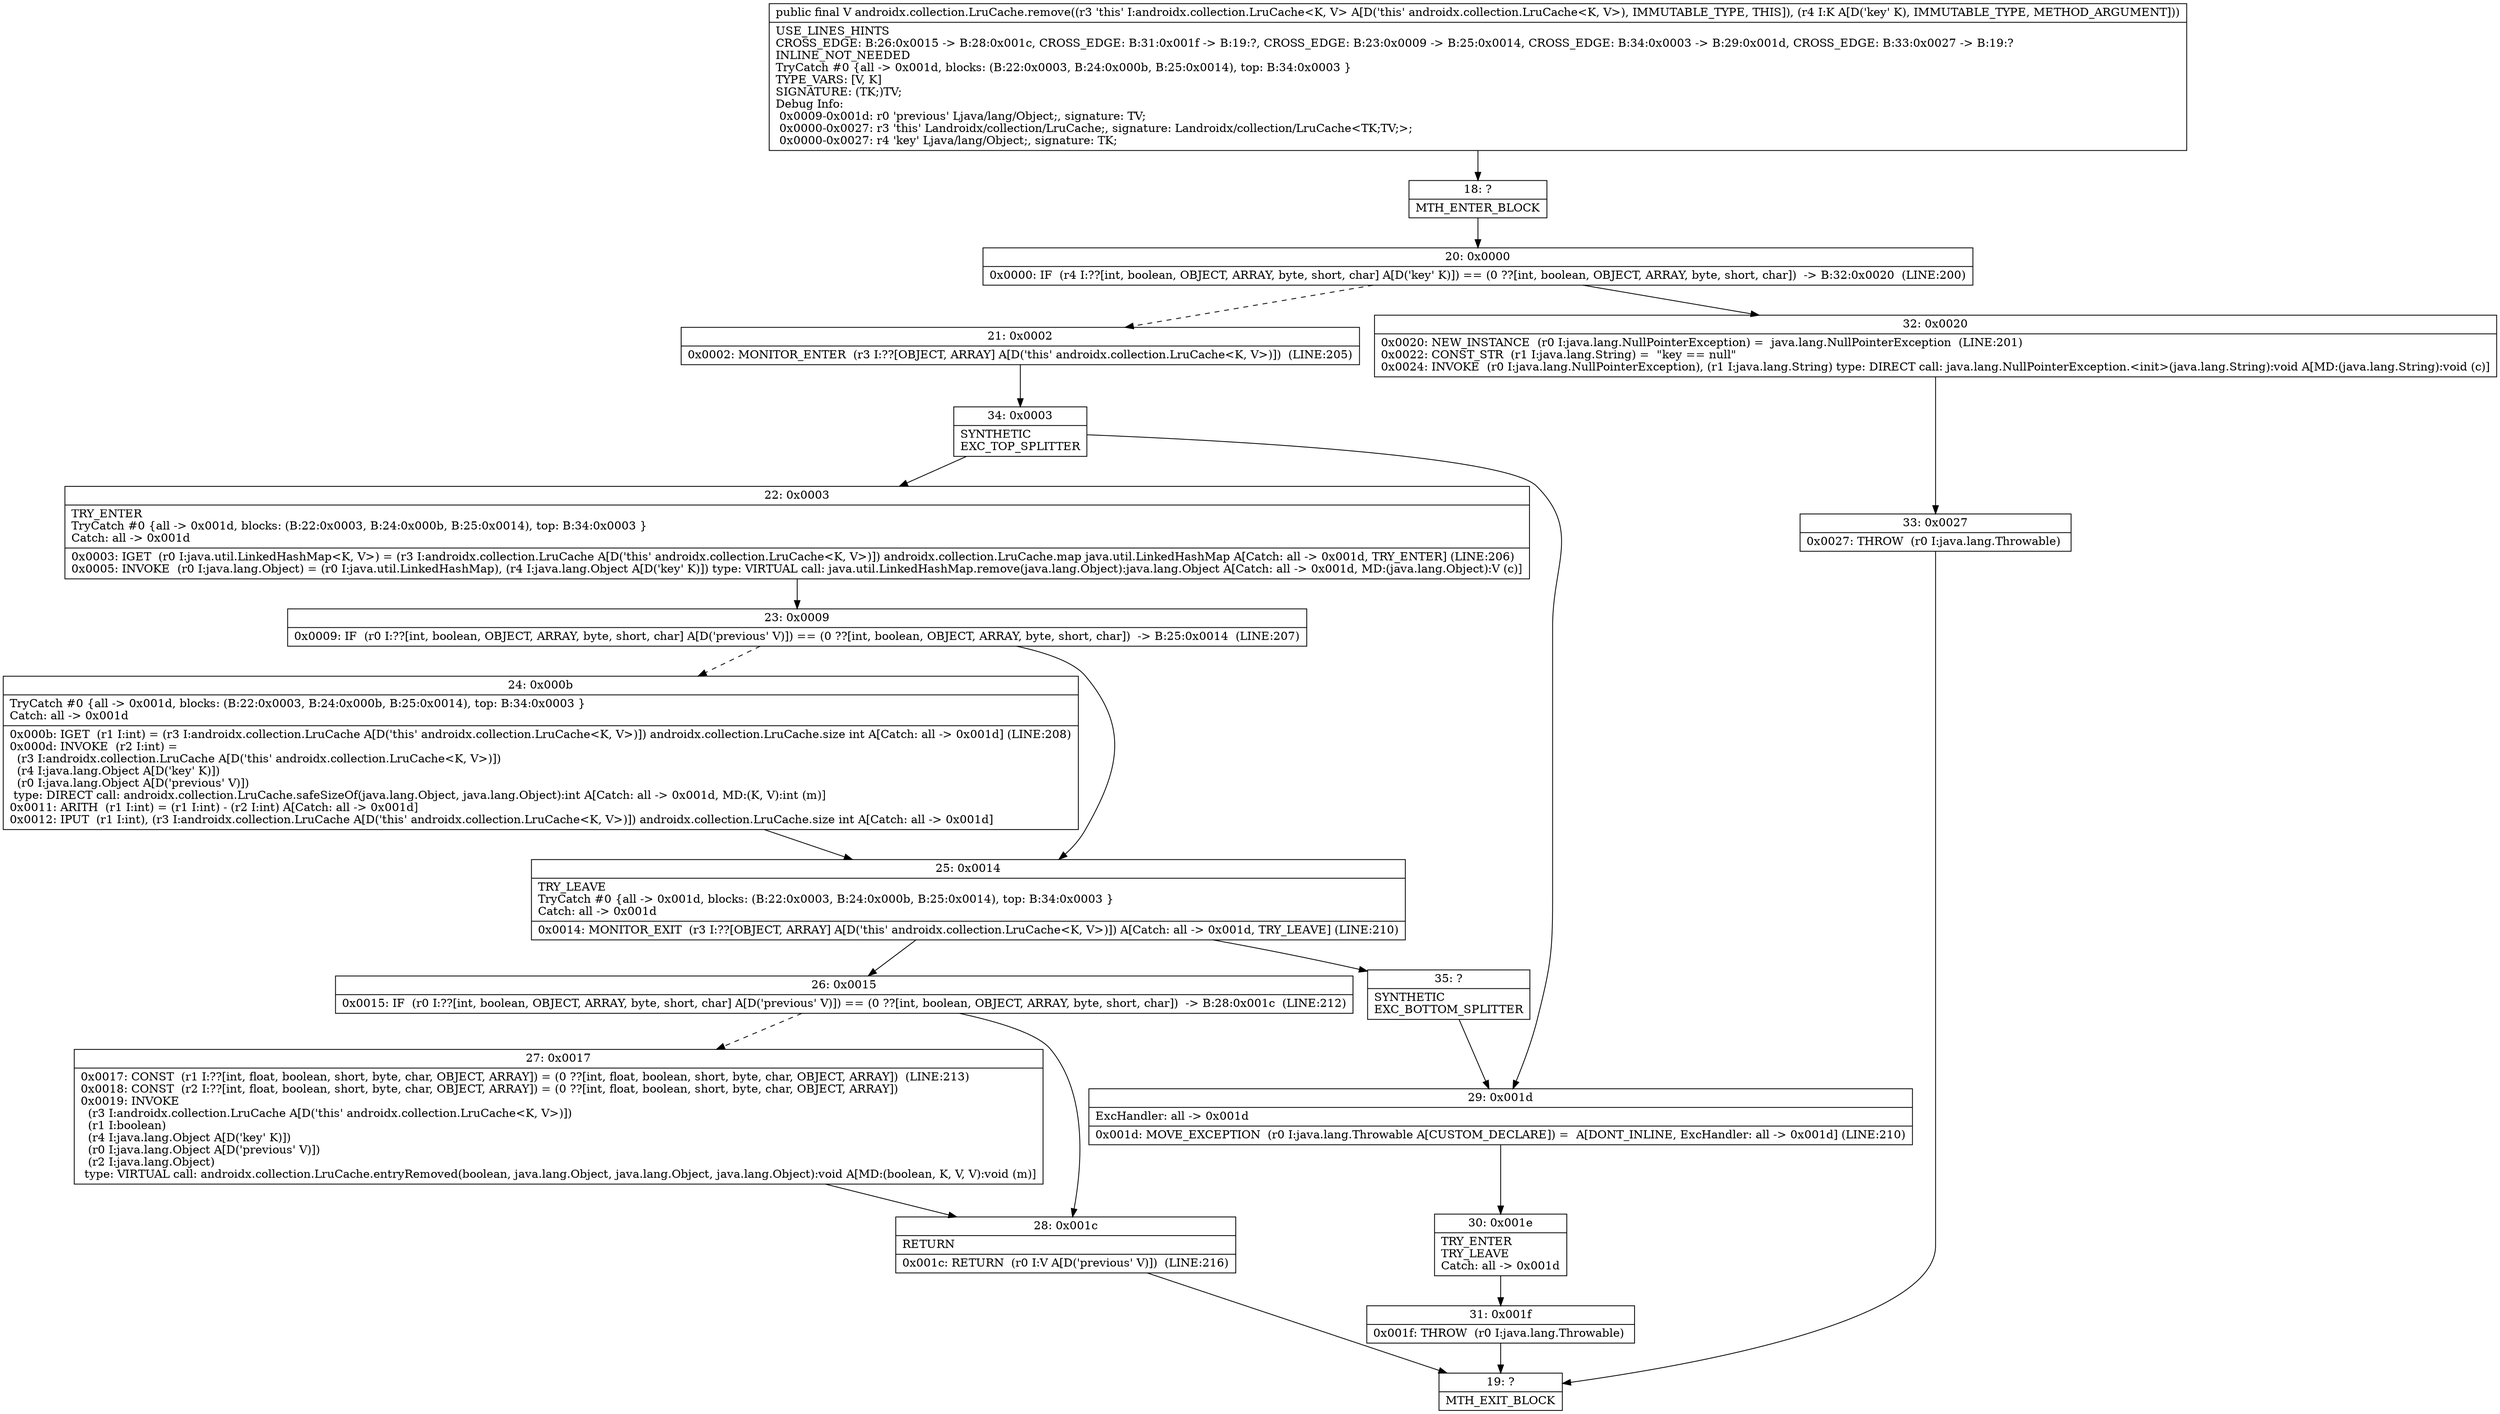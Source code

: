 digraph "CFG forandroidx.collection.LruCache.remove(Ljava\/lang\/Object;)Ljava\/lang\/Object;" {
Node_18 [shape=record,label="{18\:\ ?|MTH_ENTER_BLOCK\l}"];
Node_20 [shape=record,label="{20\:\ 0x0000|0x0000: IF  (r4 I:??[int, boolean, OBJECT, ARRAY, byte, short, char] A[D('key' K)]) == (0 ??[int, boolean, OBJECT, ARRAY, byte, short, char])  \-\> B:32:0x0020  (LINE:200)\l}"];
Node_21 [shape=record,label="{21\:\ 0x0002|0x0002: MONITOR_ENTER  (r3 I:??[OBJECT, ARRAY] A[D('this' androidx.collection.LruCache\<K, V\>)])  (LINE:205)\l}"];
Node_34 [shape=record,label="{34\:\ 0x0003|SYNTHETIC\lEXC_TOP_SPLITTER\l}"];
Node_22 [shape=record,label="{22\:\ 0x0003|TRY_ENTER\lTryCatch #0 \{all \-\> 0x001d, blocks: (B:22:0x0003, B:24:0x000b, B:25:0x0014), top: B:34:0x0003 \}\lCatch: all \-\> 0x001d\l|0x0003: IGET  (r0 I:java.util.LinkedHashMap\<K, V\>) = (r3 I:androidx.collection.LruCache A[D('this' androidx.collection.LruCache\<K, V\>)]) androidx.collection.LruCache.map java.util.LinkedHashMap A[Catch: all \-\> 0x001d, TRY_ENTER] (LINE:206)\l0x0005: INVOKE  (r0 I:java.lang.Object) = (r0 I:java.util.LinkedHashMap), (r4 I:java.lang.Object A[D('key' K)]) type: VIRTUAL call: java.util.LinkedHashMap.remove(java.lang.Object):java.lang.Object A[Catch: all \-\> 0x001d, MD:(java.lang.Object):V (c)]\l}"];
Node_23 [shape=record,label="{23\:\ 0x0009|0x0009: IF  (r0 I:??[int, boolean, OBJECT, ARRAY, byte, short, char] A[D('previous' V)]) == (0 ??[int, boolean, OBJECT, ARRAY, byte, short, char])  \-\> B:25:0x0014  (LINE:207)\l}"];
Node_24 [shape=record,label="{24\:\ 0x000b|TryCatch #0 \{all \-\> 0x001d, blocks: (B:22:0x0003, B:24:0x000b, B:25:0x0014), top: B:34:0x0003 \}\lCatch: all \-\> 0x001d\l|0x000b: IGET  (r1 I:int) = (r3 I:androidx.collection.LruCache A[D('this' androidx.collection.LruCache\<K, V\>)]) androidx.collection.LruCache.size int A[Catch: all \-\> 0x001d] (LINE:208)\l0x000d: INVOKE  (r2 I:int) = \l  (r3 I:androidx.collection.LruCache A[D('this' androidx.collection.LruCache\<K, V\>)])\l  (r4 I:java.lang.Object A[D('key' K)])\l  (r0 I:java.lang.Object A[D('previous' V)])\l type: DIRECT call: androidx.collection.LruCache.safeSizeOf(java.lang.Object, java.lang.Object):int A[Catch: all \-\> 0x001d, MD:(K, V):int (m)]\l0x0011: ARITH  (r1 I:int) = (r1 I:int) \- (r2 I:int) A[Catch: all \-\> 0x001d]\l0x0012: IPUT  (r1 I:int), (r3 I:androidx.collection.LruCache A[D('this' androidx.collection.LruCache\<K, V\>)]) androidx.collection.LruCache.size int A[Catch: all \-\> 0x001d]\l}"];
Node_25 [shape=record,label="{25\:\ 0x0014|TRY_LEAVE\lTryCatch #0 \{all \-\> 0x001d, blocks: (B:22:0x0003, B:24:0x000b, B:25:0x0014), top: B:34:0x0003 \}\lCatch: all \-\> 0x001d\l|0x0014: MONITOR_EXIT  (r3 I:??[OBJECT, ARRAY] A[D('this' androidx.collection.LruCache\<K, V\>)]) A[Catch: all \-\> 0x001d, TRY_LEAVE] (LINE:210)\l}"];
Node_26 [shape=record,label="{26\:\ 0x0015|0x0015: IF  (r0 I:??[int, boolean, OBJECT, ARRAY, byte, short, char] A[D('previous' V)]) == (0 ??[int, boolean, OBJECT, ARRAY, byte, short, char])  \-\> B:28:0x001c  (LINE:212)\l}"];
Node_27 [shape=record,label="{27\:\ 0x0017|0x0017: CONST  (r1 I:??[int, float, boolean, short, byte, char, OBJECT, ARRAY]) = (0 ??[int, float, boolean, short, byte, char, OBJECT, ARRAY])  (LINE:213)\l0x0018: CONST  (r2 I:??[int, float, boolean, short, byte, char, OBJECT, ARRAY]) = (0 ??[int, float, boolean, short, byte, char, OBJECT, ARRAY]) \l0x0019: INVOKE  \l  (r3 I:androidx.collection.LruCache A[D('this' androidx.collection.LruCache\<K, V\>)])\l  (r1 I:boolean)\l  (r4 I:java.lang.Object A[D('key' K)])\l  (r0 I:java.lang.Object A[D('previous' V)])\l  (r2 I:java.lang.Object)\l type: VIRTUAL call: androidx.collection.LruCache.entryRemoved(boolean, java.lang.Object, java.lang.Object, java.lang.Object):void A[MD:(boolean, K, V, V):void (m)]\l}"];
Node_28 [shape=record,label="{28\:\ 0x001c|RETURN\l|0x001c: RETURN  (r0 I:V A[D('previous' V)])  (LINE:216)\l}"];
Node_19 [shape=record,label="{19\:\ ?|MTH_EXIT_BLOCK\l}"];
Node_35 [shape=record,label="{35\:\ ?|SYNTHETIC\lEXC_BOTTOM_SPLITTER\l}"];
Node_29 [shape=record,label="{29\:\ 0x001d|ExcHandler: all \-\> 0x001d\l|0x001d: MOVE_EXCEPTION  (r0 I:java.lang.Throwable A[CUSTOM_DECLARE]) =  A[DONT_INLINE, ExcHandler: all \-\> 0x001d] (LINE:210)\l}"];
Node_30 [shape=record,label="{30\:\ 0x001e|TRY_ENTER\lTRY_LEAVE\lCatch: all \-\> 0x001d\l}"];
Node_31 [shape=record,label="{31\:\ 0x001f|0x001f: THROW  (r0 I:java.lang.Throwable) \l}"];
Node_32 [shape=record,label="{32\:\ 0x0020|0x0020: NEW_INSTANCE  (r0 I:java.lang.NullPointerException) =  java.lang.NullPointerException  (LINE:201)\l0x0022: CONST_STR  (r1 I:java.lang.String) =  \"key == null\" \l0x0024: INVOKE  (r0 I:java.lang.NullPointerException), (r1 I:java.lang.String) type: DIRECT call: java.lang.NullPointerException.\<init\>(java.lang.String):void A[MD:(java.lang.String):void (c)]\l}"];
Node_33 [shape=record,label="{33\:\ 0x0027|0x0027: THROW  (r0 I:java.lang.Throwable) \l}"];
MethodNode[shape=record,label="{public final V androidx.collection.LruCache.remove((r3 'this' I:androidx.collection.LruCache\<K, V\> A[D('this' androidx.collection.LruCache\<K, V\>), IMMUTABLE_TYPE, THIS]), (r4 I:K A[D('key' K), IMMUTABLE_TYPE, METHOD_ARGUMENT]))  | USE_LINES_HINTS\lCROSS_EDGE: B:26:0x0015 \-\> B:28:0x001c, CROSS_EDGE: B:31:0x001f \-\> B:19:?, CROSS_EDGE: B:23:0x0009 \-\> B:25:0x0014, CROSS_EDGE: B:34:0x0003 \-\> B:29:0x001d, CROSS_EDGE: B:33:0x0027 \-\> B:19:?\lINLINE_NOT_NEEDED\lTryCatch #0 \{all \-\> 0x001d, blocks: (B:22:0x0003, B:24:0x000b, B:25:0x0014), top: B:34:0x0003 \}\lTYPE_VARS: [V, K]\lSIGNATURE: (TK;)TV;\lDebug Info:\l  0x0009\-0x001d: r0 'previous' Ljava\/lang\/Object;, signature: TV;\l  0x0000\-0x0027: r3 'this' Landroidx\/collection\/LruCache;, signature: Landroidx\/collection\/LruCache\<TK;TV;\>;\l  0x0000\-0x0027: r4 'key' Ljava\/lang\/Object;, signature: TK;\l}"];
MethodNode -> Node_18;Node_18 -> Node_20;
Node_20 -> Node_21[style=dashed];
Node_20 -> Node_32;
Node_21 -> Node_34;
Node_34 -> Node_22;
Node_34 -> Node_29;
Node_22 -> Node_23;
Node_23 -> Node_24[style=dashed];
Node_23 -> Node_25;
Node_24 -> Node_25;
Node_25 -> Node_26;
Node_25 -> Node_35;
Node_26 -> Node_27[style=dashed];
Node_26 -> Node_28;
Node_27 -> Node_28;
Node_28 -> Node_19;
Node_35 -> Node_29;
Node_29 -> Node_30;
Node_30 -> Node_31;
Node_31 -> Node_19;
Node_32 -> Node_33;
Node_33 -> Node_19;
}

